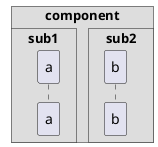 @startuml
!pragma teoz true
box "component"
  box "sub1"
    participant a
  endbox
  box "sub2"
    participant b
  endbox
end box
@enduml